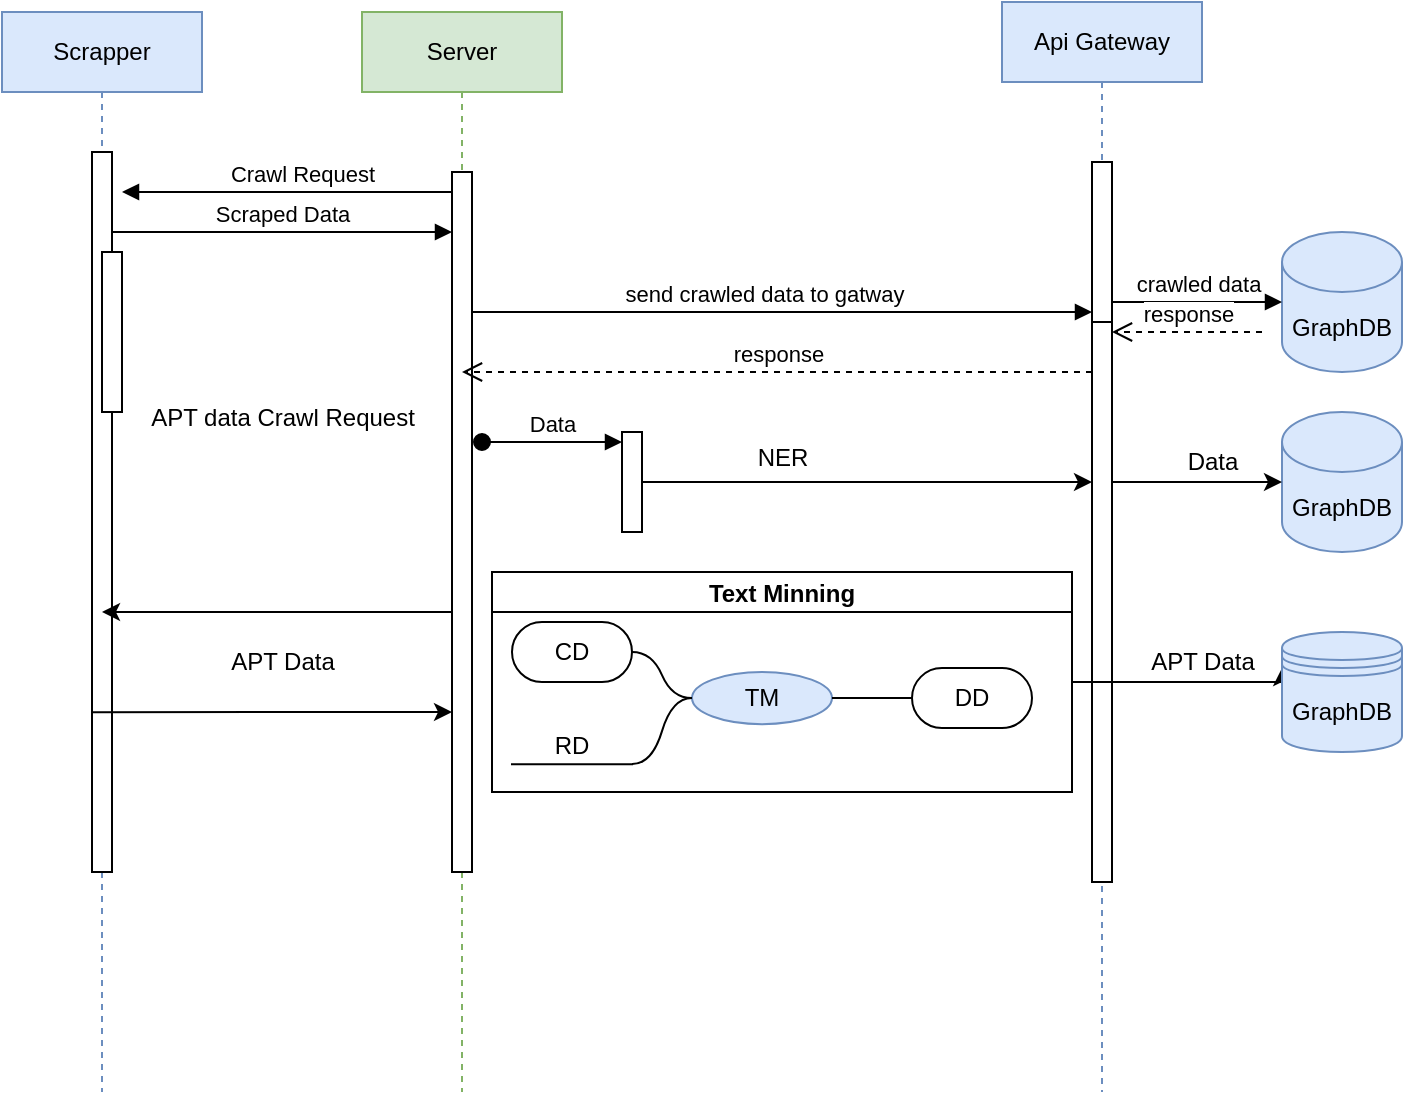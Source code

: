 <mxfile version="24.8.4">
  <diagram name="Page-1" id="2YBvvXClWsGukQMizWep">
    <mxGraphModel dx="1134" dy="649" grid="1" gridSize="10" guides="1" tooltips="1" connect="1" arrows="1" fold="1" page="1" pageScale="1" pageWidth="850" pageHeight="1100" math="0" shadow="0">
      <root>
        <mxCell id="0" />
        <mxCell id="1" parent="0" />
        <mxCell id="aM9ryv3xv72pqoxQDRHE-1" value="Scrapper" style="shape=umlLifeline;perimeter=lifelinePerimeter;whiteSpace=wrap;html=1;container=0;dropTarget=0;collapsible=0;recursiveResize=0;outlineConnect=0;portConstraint=eastwest;newEdgeStyle={&quot;edgeStyle&quot;:&quot;elbowEdgeStyle&quot;,&quot;elbow&quot;:&quot;vertical&quot;,&quot;curved&quot;:0,&quot;rounded&quot;:0};fillColor=#dae8fc;strokeColor=#6c8ebf;" parent="1" vertex="1">
          <mxGeometry x="40" y="40" width="100" height="540" as="geometry" />
        </mxCell>
        <mxCell id="aM9ryv3xv72pqoxQDRHE-2" value="" style="html=1;points=[];perimeter=orthogonalPerimeter;outlineConnect=0;targetShapes=umlLifeline;portConstraint=eastwest;newEdgeStyle={&quot;edgeStyle&quot;:&quot;elbowEdgeStyle&quot;,&quot;elbow&quot;:&quot;vertical&quot;,&quot;curved&quot;:0,&quot;rounded&quot;:0};" parent="aM9ryv3xv72pqoxQDRHE-1" vertex="1">
          <mxGeometry x="45" y="70" width="10" height="360" as="geometry" />
        </mxCell>
        <mxCell id="aM9ryv3xv72pqoxQDRHE-4" value="" style="html=1;points=[];perimeter=orthogonalPerimeter;outlineConnect=0;targetShapes=umlLifeline;portConstraint=eastwest;newEdgeStyle={&quot;edgeStyle&quot;:&quot;elbowEdgeStyle&quot;,&quot;elbow&quot;:&quot;vertical&quot;,&quot;curved&quot;:0,&quot;rounded&quot;:0};" parent="aM9ryv3xv72pqoxQDRHE-1" vertex="1">
          <mxGeometry x="50" y="120" width="10" height="80" as="geometry" />
        </mxCell>
        <mxCell id="aM9ryv3xv72pqoxQDRHE-5" value="Server" style="shape=umlLifeline;perimeter=lifelinePerimeter;whiteSpace=wrap;html=1;container=0;dropTarget=0;collapsible=0;recursiveResize=0;outlineConnect=0;portConstraint=eastwest;newEdgeStyle={&quot;edgeStyle&quot;:&quot;elbowEdgeStyle&quot;,&quot;elbow&quot;:&quot;vertical&quot;,&quot;curved&quot;:0,&quot;rounded&quot;:0};fillColor=#d5e8d4;strokeColor=#82b366;" parent="1" vertex="1">
          <mxGeometry x="220" y="40" width="100" height="540" as="geometry" />
        </mxCell>
        <mxCell id="aM9ryv3xv72pqoxQDRHE-6" value="" style="html=1;points=[];perimeter=orthogonalPerimeter;outlineConnect=0;targetShapes=umlLifeline;portConstraint=eastwest;newEdgeStyle={&quot;edgeStyle&quot;:&quot;elbowEdgeStyle&quot;,&quot;elbow&quot;:&quot;vertical&quot;,&quot;curved&quot;:0,&quot;rounded&quot;:0};" parent="aM9ryv3xv72pqoxQDRHE-5" vertex="1">
          <mxGeometry x="45" y="80" width="10" height="350" as="geometry" />
        </mxCell>
        <mxCell id="aM9ryv3xv72pqoxQDRHE-7" value="Scraped Data" style="html=1;verticalAlign=bottom;endArrow=block;edgeStyle=elbowEdgeStyle;elbow=horizontal;curved=0;rounded=0;" parent="1" source="aM9ryv3xv72pqoxQDRHE-2" target="aM9ryv3xv72pqoxQDRHE-6" edge="1">
          <mxGeometry relative="1" as="geometry">
            <mxPoint x="195" y="130" as="sourcePoint" />
            <Array as="points">
              <mxPoint x="190" y="150" />
            </Array>
          </mxGeometry>
        </mxCell>
        <mxCell id="aM9ryv3xv72pqoxQDRHE-9" value="Crawl Request" style="html=1;verticalAlign=bottom;endArrow=block;edgeStyle=elbowEdgeStyle;elbow=vertical;curved=0;rounded=0;" parent="1" edge="1">
          <mxGeometry x="-0.091" relative="1" as="geometry">
            <mxPoint x="265.0" y="130" as="sourcePoint" />
            <Array as="points">
              <mxPoint x="190" y="130" />
            </Array>
            <mxPoint x="100" y="130" as="targetPoint" />
            <mxPoint as="offset" />
          </mxGeometry>
        </mxCell>
        <mxCell id="ymytsidCVTX9oSkEck8z-19" value="Api Gateway" style="shape=umlLifeline;whiteSpace=wrap;html=1;container=0;dropTarget=0;collapsible=0;recursiveResize=0;outlineConnect=0;portConstraint=eastwest;newEdgeStyle={&quot;curved&quot;:0,&quot;rounded&quot;:0};points=[[0,0,0,0,5],[0,1,0,0,-5],[1,0,0,0,5],[1,1,0,0,-5]];perimeter=rectanglePerimeter;targetShapes=umlLifeline;participant=label;fillColor=#dae8fc;strokeColor=#6c8ebf;" vertex="1" parent="1">
          <mxGeometry x="540" y="35" width="100" height="545" as="geometry" />
        </mxCell>
        <mxCell id="ymytsidCVTX9oSkEck8z-20" value="" style="html=1;points=[];perimeter=orthogonalPerimeter;outlineConnect=0;targetShapes=umlLifeline;portConstraint=eastwest;newEdgeStyle={&quot;edgeStyle&quot;:&quot;elbowEdgeStyle&quot;,&quot;elbow&quot;:&quot;vertical&quot;,&quot;curved&quot;:0,&quot;rounded&quot;:0};" vertex="1" parent="ymytsidCVTX9oSkEck8z-19">
          <mxGeometry x="45" y="80" width="10" height="360" as="geometry" />
        </mxCell>
        <mxCell id="ymytsidCVTX9oSkEck8z-21" value="" style="html=1;points=[[0,0,0,0,5],[0,1,0,0,-5],[1,0,0,0,5],[1,1,0,0,-5]];perimeter=orthogonalPerimeter;outlineConnect=0;targetShapes=umlLifeline;portConstraint=eastwest;newEdgeStyle={&quot;curved&quot;:0,&quot;rounded&quot;:0};" vertex="1" parent="ymytsidCVTX9oSkEck8z-19">
          <mxGeometry x="45" y="80" width="10" height="80" as="geometry" />
        </mxCell>
        <mxCell id="ymytsidCVTX9oSkEck8z-31" value="response" style="html=1;verticalAlign=bottom;endArrow=open;dashed=1;endSize=8;curved=0;rounded=0;" edge="1" source="ymytsidCVTX9oSkEck8z-20" parent="1" target="aM9ryv3xv72pqoxQDRHE-5">
          <mxGeometry relative="1" as="geometry">
            <mxPoint x="350" y="220" as="targetPoint" />
            <mxPoint x="420" y="220" as="sourcePoint" />
            <Array as="points">
              <mxPoint x="360" y="220" />
            </Array>
          </mxGeometry>
        </mxCell>
        <mxCell id="ymytsidCVTX9oSkEck8z-30" value="send crawled data to gatway" style="html=1;verticalAlign=bottom;endArrow=block;curved=0;rounded=0;" edge="1" target="ymytsidCVTX9oSkEck8z-21" parent="1" source="aM9ryv3xv72pqoxQDRHE-6">
          <mxGeometry x="-0.062" relative="1" as="geometry">
            <mxPoint x="269.998" y="200" as="sourcePoint" />
            <mxPoint x="505.45" y="200" as="targetPoint" />
            <Array as="points">
              <mxPoint x="380" y="190" />
            </Array>
            <mxPoint as="offset" />
          </mxGeometry>
        </mxCell>
        <mxCell id="ymytsidCVTX9oSkEck8z-35" value="GraphDB" style="shape=cylinder3;whiteSpace=wrap;html=1;boundedLbl=1;backgroundOutline=1;size=15;fillColor=#dae8fc;strokeColor=#6c8ebf;" vertex="1" parent="1">
          <mxGeometry x="680" y="150" width="60" height="70" as="geometry" />
        </mxCell>
        <mxCell id="ymytsidCVTX9oSkEck8z-37" value="crawled data" style="html=1;verticalAlign=bottom;endArrow=block;curved=0;rounded=0;entryX=0;entryY=0.5;entryDx=0;entryDy=0;entryPerimeter=0;" edge="1" parent="1" source="ymytsidCVTX9oSkEck8z-21" target="ymytsidCVTX9oSkEck8z-35">
          <mxGeometry width="80" relative="1" as="geometry">
            <mxPoint x="540" y="190" as="sourcePoint" />
            <mxPoint x="620" y="190" as="targetPoint" />
          </mxGeometry>
        </mxCell>
        <mxCell id="ymytsidCVTX9oSkEck8z-38" value="response" style="html=1;verticalAlign=bottom;endArrow=open;dashed=1;endSize=8;curved=0;rounded=0;" edge="1" parent="1" target="ymytsidCVTX9oSkEck8z-20">
          <mxGeometry relative="1" as="geometry">
            <mxPoint x="670" y="200" as="sourcePoint" />
            <mxPoint x="590" y="200" as="targetPoint" />
          </mxGeometry>
        </mxCell>
        <mxCell id="ymytsidCVTX9oSkEck8z-42" style="edgeStyle=orthogonalEdgeStyle;rounded=0;orthogonalLoop=1;jettySize=auto;html=1;curved=0;" edge="1" parent="1" source="ymytsidCVTX9oSkEck8z-39" target="ymytsidCVTX9oSkEck8z-20">
          <mxGeometry relative="1" as="geometry">
            <Array as="points">
              <mxPoint x="470" y="275" />
              <mxPoint x="470" y="275" />
            </Array>
          </mxGeometry>
        </mxCell>
        <mxCell id="ymytsidCVTX9oSkEck8z-39" value="" style="html=1;points=[[0,0,0,0,5],[0,1,0,0,-5],[1,0,0,0,5],[1,1,0,0,-5]];perimeter=orthogonalPerimeter;outlineConnect=0;targetShapes=umlLifeline;portConstraint=eastwest;newEdgeStyle={&quot;curved&quot;:0,&quot;rounded&quot;:0};" vertex="1" parent="1">
          <mxGeometry x="350" y="250" width="10" height="50" as="geometry" />
        </mxCell>
        <mxCell id="ymytsidCVTX9oSkEck8z-40" value="Data" style="html=1;verticalAlign=bottom;startArrow=oval;endArrow=block;startSize=8;curved=0;rounded=0;entryX=0;entryY=0;entryDx=0;entryDy=5;" edge="1" target="ymytsidCVTX9oSkEck8z-39" parent="1">
          <mxGeometry relative="1" as="geometry">
            <mxPoint x="280" y="255" as="sourcePoint" />
          </mxGeometry>
        </mxCell>
        <mxCell id="ymytsidCVTX9oSkEck8z-43" value="NER" style="text;html=1;align=center;verticalAlign=middle;resizable=0;points=[];autosize=1;strokeColor=none;fillColor=none;" vertex="1" parent="1">
          <mxGeometry x="405" y="248" width="50" height="30" as="geometry" />
        </mxCell>
        <mxCell id="ymytsidCVTX9oSkEck8z-44" value="GraphDB" style="shape=cylinder3;whiteSpace=wrap;html=1;boundedLbl=1;backgroundOutline=1;size=15;fillColor=#dae8fc;strokeColor=#6c8ebf;" vertex="1" parent="1">
          <mxGeometry x="680" y="240" width="60" height="70" as="geometry" />
        </mxCell>
        <mxCell id="ymytsidCVTX9oSkEck8z-45" style="edgeStyle=elbowEdgeStyle;rounded=0;orthogonalLoop=1;jettySize=auto;html=1;elbow=vertical;curved=0;" edge="1" parent="1" source="ymytsidCVTX9oSkEck8z-20" target="ymytsidCVTX9oSkEck8z-44">
          <mxGeometry relative="1" as="geometry" />
        </mxCell>
        <mxCell id="ymytsidCVTX9oSkEck8z-46" value="Data" style="text;html=1;align=center;verticalAlign=middle;resizable=0;points=[];autosize=1;strokeColor=none;fillColor=none;" vertex="1" parent="1">
          <mxGeometry x="620" y="250" width="50" height="30" as="geometry" />
        </mxCell>
        <mxCell id="ymytsidCVTX9oSkEck8z-47" style="edgeStyle=elbowEdgeStyle;rounded=0;orthogonalLoop=1;jettySize=auto;html=1;elbow=vertical;curved=0;" edge="1" parent="1" source="aM9ryv3xv72pqoxQDRHE-6" target="aM9ryv3xv72pqoxQDRHE-1">
          <mxGeometry relative="1" as="geometry">
            <Array as="points">
              <mxPoint x="200" y="340" />
            </Array>
          </mxGeometry>
        </mxCell>
        <mxCell id="ymytsidCVTX9oSkEck8z-48" value="APT data Crawl Request" style="text;html=1;align=center;verticalAlign=middle;resizable=0;points=[];autosize=1;strokeColor=none;fillColor=none;" vertex="1" parent="1">
          <mxGeometry x="100" y="228" width="160" height="30" as="geometry" />
        </mxCell>
        <mxCell id="ymytsidCVTX9oSkEck8z-49" style="edgeStyle=elbowEdgeStyle;rounded=0;orthogonalLoop=1;jettySize=auto;html=1;elbow=vertical;curved=0;" edge="1" parent="1" target="aM9ryv3xv72pqoxQDRHE-6">
          <mxGeometry relative="1" as="geometry">
            <mxPoint x="85.5" y="390.101" as="sourcePoint" />
            <mxPoint x="260.0" y="390.101" as="targetPoint" />
          </mxGeometry>
        </mxCell>
        <mxCell id="ymytsidCVTX9oSkEck8z-50" value="APT Data" style="text;html=1;align=center;verticalAlign=middle;resizable=0;points=[];autosize=1;strokeColor=none;fillColor=none;" vertex="1" parent="1">
          <mxGeometry x="140" y="350" width="80" height="30" as="geometry" />
        </mxCell>
        <mxCell id="ymytsidCVTX9oSkEck8z-67" style="edgeStyle=orthogonalEdgeStyle;rounded=0;orthogonalLoop=1;jettySize=auto;html=1;exitX=1;exitY=0.5;exitDx=0;exitDy=0;entryX=0;entryY=0.3;entryDx=0;entryDy=0;" edge="1" parent="1" source="ymytsidCVTX9oSkEck8z-51" target="ymytsidCVTX9oSkEck8z-66">
          <mxGeometry relative="1" as="geometry">
            <Array as="points">
              <mxPoint x="680" y="375" />
            </Array>
          </mxGeometry>
        </mxCell>
        <mxCell id="ymytsidCVTX9oSkEck8z-51" value="Text Minning" style="swimlane;startSize=20;horizontal=1;containerType=tree;" vertex="1" parent="1">
          <mxGeometry x="285" y="320" width="290" height="110" as="geometry" />
        </mxCell>
        <mxCell id="ymytsidCVTX9oSkEck8z-56" value="TM" style="ellipse;whiteSpace=wrap;html=1;align=center;treeFolding=1;treeMoving=1;newEdgeStyle={&quot;edgeStyle&quot;:&quot;entityRelationEdgeStyle&quot;,&quot;startArrow&quot;:&quot;none&quot;,&quot;endArrow&quot;:&quot;none&quot;,&quot;segment&quot;:10,&quot;curved&quot;:1,&quot;sourcePerimeterSpacing&quot;:0,&quot;targetPerimeterSpacing&quot;:0};fillColor=#dae8fc;strokeColor=#6c8ebf;" vertex="1" parent="ymytsidCVTX9oSkEck8z-51">
          <mxGeometry x="100" y="50" width="70" height="26.1" as="geometry" />
        </mxCell>
        <mxCell id="ymytsidCVTX9oSkEck8z-52" value="" style="edgeStyle=entityRelationEdgeStyle;startArrow=none;endArrow=none;segment=10;curved=1;sourcePerimeterSpacing=0;targetPerimeterSpacing=0;rounded=0;" edge="1" parent="ymytsidCVTX9oSkEck8z-51" source="ymytsidCVTX9oSkEck8z-56" target="ymytsidCVTX9oSkEck8z-57">
          <mxGeometry relative="1" as="geometry" />
        </mxCell>
        <mxCell id="ymytsidCVTX9oSkEck8z-57" value="DD" style="whiteSpace=wrap;html=1;rounded=1;arcSize=50;align=center;verticalAlign=middle;strokeWidth=1;autosize=1;spacing=4;treeFolding=1;treeMoving=1;newEdgeStyle={&quot;edgeStyle&quot;:&quot;entityRelationEdgeStyle&quot;,&quot;startArrow&quot;:&quot;none&quot;,&quot;endArrow&quot;:&quot;none&quot;,&quot;segment&quot;:10,&quot;curved&quot;:1,&quot;sourcePerimeterSpacing&quot;:0,&quot;targetPerimeterSpacing&quot;:0};" vertex="1" parent="ymytsidCVTX9oSkEck8z-51">
          <mxGeometry x="210" y="48.05" width="60" height="30" as="geometry" />
        </mxCell>
        <mxCell id="ymytsidCVTX9oSkEck8z-54" value="" style="edgeStyle=entityRelationEdgeStyle;startArrow=none;endArrow=none;segment=10;curved=1;sourcePerimeterSpacing=0;targetPerimeterSpacing=0;rounded=0;" edge="1" parent="ymytsidCVTX9oSkEck8z-51" source="ymytsidCVTX9oSkEck8z-56" target="ymytsidCVTX9oSkEck8z-59">
          <mxGeometry relative="1" as="geometry" />
        </mxCell>
        <mxCell id="ymytsidCVTX9oSkEck8z-59" value="CD" style="whiteSpace=wrap;html=1;rounded=1;arcSize=50;align=center;verticalAlign=middle;strokeWidth=1;autosize=1;spacing=4;treeFolding=1;treeMoving=1;newEdgeStyle={&quot;edgeStyle&quot;:&quot;entityRelationEdgeStyle&quot;,&quot;startArrow&quot;:&quot;none&quot;,&quot;endArrow&quot;:&quot;none&quot;,&quot;segment&quot;:10,&quot;curved&quot;:1,&quot;sourcePerimeterSpacing&quot;:0,&quot;targetPerimeterSpacing&quot;:0};" vertex="1" parent="ymytsidCVTX9oSkEck8z-51">
          <mxGeometry x="10" y="25.0" width="60" height="30" as="geometry" />
        </mxCell>
        <mxCell id="ymytsidCVTX9oSkEck8z-55" value="" style="edgeStyle=entityRelationEdgeStyle;startArrow=none;endArrow=none;segment=10;curved=1;sourcePerimeterSpacing=0;targetPerimeterSpacing=0;rounded=0;" edge="1" parent="ymytsidCVTX9oSkEck8z-51" source="ymytsidCVTX9oSkEck8z-56" target="ymytsidCVTX9oSkEck8z-60">
          <mxGeometry relative="1" as="geometry" />
        </mxCell>
        <mxCell id="ymytsidCVTX9oSkEck8z-60" value="RD" style="whiteSpace=wrap;html=1;shape=partialRectangle;top=0;left=0;bottom=1;right=0;points=[[0,1],[1,1]];fillColor=none;align=center;verticalAlign=bottom;routingCenterY=0.5;snapToPoint=1;autosize=1;treeFolding=1;treeMoving=1;newEdgeStyle={&quot;edgeStyle&quot;:&quot;entityRelationEdgeStyle&quot;,&quot;startArrow&quot;:&quot;none&quot;,&quot;endArrow&quot;:&quot;none&quot;,&quot;segment&quot;:10,&quot;curved&quot;:1,&quot;sourcePerimeterSpacing&quot;:0,&quot;targetPerimeterSpacing&quot;:0};" vertex="1" parent="ymytsidCVTX9oSkEck8z-51">
          <mxGeometry x="10" y="66.1" width="60" height="30" as="geometry" />
        </mxCell>
        <mxCell id="ymytsidCVTX9oSkEck8z-66" value="GraphDB" style="shape=datastore;whiteSpace=wrap;html=1;fillColor=#dae8fc;strokeColor=#6c8ebf;" vertex="1" parent="1">
          <mxGeometry x="680" y="350" width="60" height="60" as="geometry" />
        </mxCell>
        <mxCell id="ymytsidCVTX9oSkEck8z-68" value="APT Data" style="text;html=1;align=center;verticalAlign=middle;resizable=0;points=[];autosize=1;strokeColor=none;fillColor=none;" vertex="1" parent="1">
          <mxGeometry x="600" y="350" width="80" height="30" as="geometry" />
        </mxCell>
      </root>
    </mxGraphModel>
  </diagram>
</mxfile>
